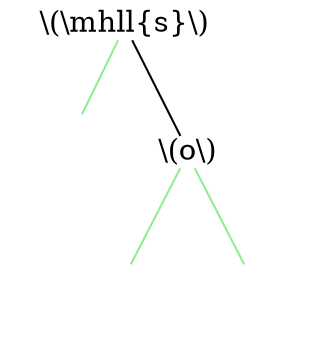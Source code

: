 graph {
	size="4,4"
	0 [label="\\(\\mhll{s}\\)" shape=plain]
	1 [label="" shape=none]
	0 -- 1 [color=lightgreen]
	2 [label="\\(o\\)" shape=plain]
	0 -- 2
	3 [label="" shape=none]
	2 -- 3 [color=lightgreen]
	4 [label="" shape=none]
	2 -- 4 [color=lightgreen]
}
